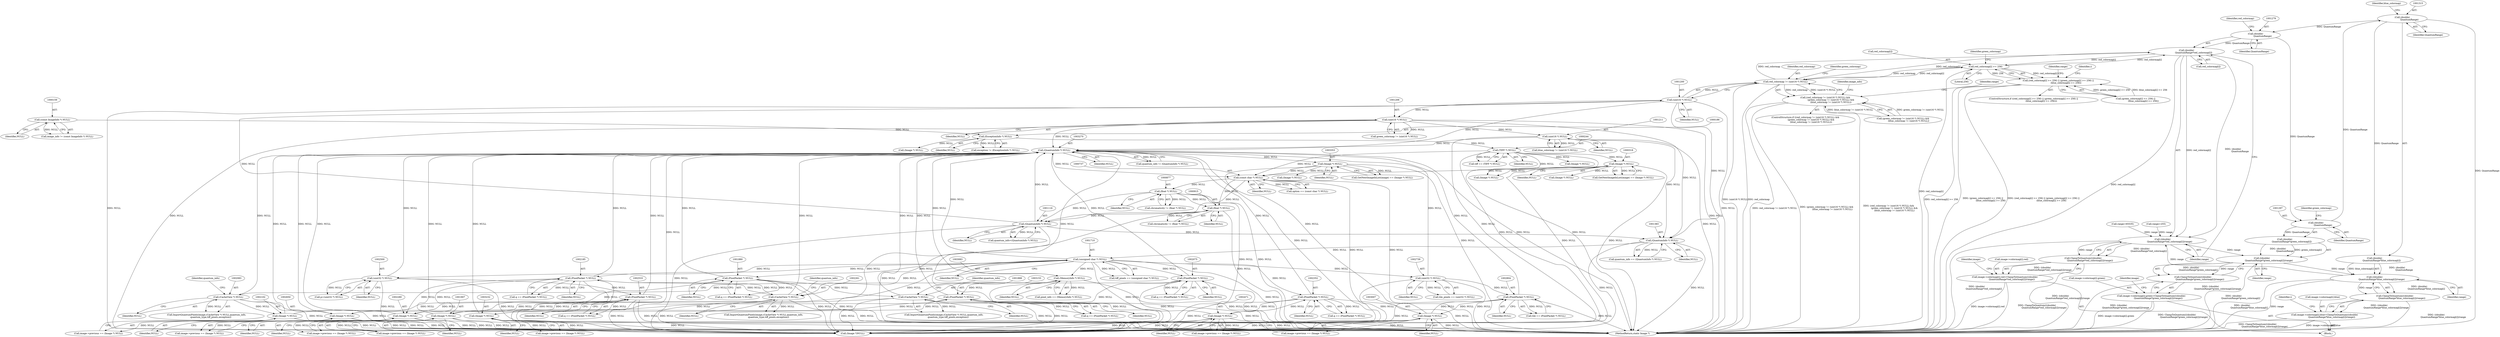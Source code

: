 digraph "0_ImageMagick_c073a7712d82476b5fbee74856c46b88af9c3175@pointer" {
"1001277" [label="(Call,(double)\n                    QuantumRange*red_colormap[i])"];
"1001278" [label="(Call,(double)\n                    QuantumRange)"];
"1001314" [label="(Call,(double)\n                    QuantumRange)"];
"1001296" [label="(Call,(double)\n                    QuantumRange)"];
"1001232" [label="(Call,red_colormap[i] >= 256)"];
"1001277" [label="(Call,(double)\n                    QuantumRange*red_colormap[i])"];
"1001197" [label="(Call,red_colormap != (uint16 *) NULL)"];
"1001199" [label="(Call,(uint16 *) NULL)"];
"1001115" [label="(Call,(QuantumInfo *) NULL)"];
"1000876" [label="(Call,(float *) NULL)"];
"1000736" [label="(Call,(const char *) NULL)"];
"1003269" [label="(Call,(QuantumInfo *) NULL)"];
"1002101" [label="(Call,(Image *) NULL)"];
"1002082" [label="(Call,(CacheView *) NULL)"];
"1002074" [label="(Call,(PixelPacket *) NULL)"];
"1001709" [label="(Call,(unsigned char *) NULL)"];
"1001382" [label="(Call,(QuantumInfo *) NULL)"];
"1001210" [label="(Call,(uint16 *) NULL)"];
"1001205" [label="(Call,(uint16 *) NULL)"];
"1002532" [label="(Call,(PixelPacket *) NULL)"];
"1002649" [label="(Call,(Image *) NULL)"];
"1002499" [label="(Call,(uint32 *) NULL)"];
"1002184" [label="(Call,(PixelPacket *) NULL)"];
"1002279" [label="(Call,(Image *) NULL)"];
"1002260" [label="(Call,(CacheView *) NULL)"];
"1001887" [label="(Call,(CacheView *) NULL)"];
"1001879" [label="(Call,(PixelPacket *) NULL)"];
"1001906" [label="(Call,(Image *) NULL)"];
"1003231" [label="(Call,(Image *) NULL)"];
"1003152" [label="(Call,(PixelPacket *) NULL)"];
"1003082" [label="(Call,(MemoryInfo *) NULL)"];
"1002351" [label="(Call,(PixelPacket *) NULL)"];
"1002470" [label="(Call,(Image *) NULL)"];
"1002738" [label="(Call,(uint32 *) NULL)"];
"1002803" [label="(Call,(PixelPacket *) NULL)"];
"1003006" [label="(Call,(Image *) NULL)"];
"1000317" [label="(Call,(Image *) NULL)"];
"1000243" [label="(Call,(TIFF *) NULL)"];
"1000185" [label="(Call,(ExceptionInfo *) NULL)"];
"1000158" [label="(Call,(const ImageInfo *) NULL)"];
"1003352" [label="(Call,(Image *) NULL)"];
"1000914" [label="(Call,(float *) NULL)"];
"1001196" [label="(Call,(red_colormap != (uint16 *) NULL) &&\n                (green_colormap != (uint16 *) NULL) &&\n                (blue_colormap != (uint16 *) NULL))"];
"1001231" [label="(Call,(red_colormap[i] >= 256) || (green_colormap[i] >= 256) ||\n                      (blue_colormap[i] >= 256))"];
"1001276" [label="(Call,((double)\n                    QuantumRange*red_colormap[i])/range)"];
"1001275" [label="(Call,ClampToQuantum(((double)\n                    QuantumRange*red_colormap[i])/range))"];
"1001267" [label="(Call,image->colormap[i].red=ClampToQuantum(((double)\n                    QuantumRange*red_colormap[i])/range))"];
"1001294" [label="(Call,((double)\n                    QuantumRange*green_colormap[i])/range)"];
"1001293" [label="(Call,ClampToQuantum(((double)\n                    QuantumRange*green_colormap[i])/range))"];
"1001285" [label="(Call,image->colormap[i].green=ClampToQuantum(((double)\n                    QuantumRange*green_colormap[i])/range))"];
"1001312" [label="(Call,((double)\n                    QuantumRange*blue_colormap[i])/range)"];
"1001311" [label="(Call,ClampToQuantum(((double)\n                    QuantumRange*blue_colormap[i])/range))"];
"1001303" [label="(Call,image->colormap[i].blue=ClampToQuantum(((double)\n                    QuantumRange*blue_colormap[i])/range))"];
"1001320" [label="(Identifier,range)"];
"1002097" [label="(Call,image->previous == (Image *) NULL)"];
"1001249" [label="(Call,range=65535)"];
"1001294" [label="(Call,((double)\n                    QuantumRange*green_colormap[i])/range)"];
"1002279" [label="(Call,(Image *) NULL)"];
"1001198" [label="(Identifier,red_colormap)"];
"1002738" [label="(Call,(uint32 *) NULL)"];
"1001382" [label="(Call,(QuantumInfo *) NULL)"];
"1002186" [label="(Identifier,NULL)"];
"1002351" [label="(Call,(PixelPacket *) NULL)"];
"1003152" [label="(Call,(PixelPacket *) NULL)"];
"1001906" [label="(Call,(Image *) NULL)"];
"1001280" [label="(Identifier,QuantumRange)"];
"1001275" [label="(Call,ClampToQuantum(((double)\n                    QuantumRange*red_colormap[i])/range))"];
"1000252" [label="(Call,(Image *) NULL)"];
"1001199" [label="(Call,(uint16 *) NULL)"];
"1001115" [label="(Call,(QuantumInfo *) NULL)"];
"1002184" [label="(Call,(PixelPacket *) NULL)"];
"1003361" [label="(Call,(Image *) NULL)"];
"1001908" [label="(Identifier,NULL)"];
"1002805" [label="(Identifier,NULL)"];
"1003082" [label="(Call,(MemoryInfo *) NULL)"];
"1001277" [label="(Call,(double)\n                    QuantumRange*red_colormap[i])"];
"1000912" [label="(Call,chromaticity != (float *) NULL)"];
"1001885" [label="(Call,ImportQuantumPixels(image,(CacheView *) NULL,quantum_info,\n            quantum_type,tiff_pixels,exception))"];
"1001285" [label="(Call,image->colormap[i].green=ClampToQuantum(((double)\n                    QuantumRange*green_colormap[i])/range))"];
"1001208" [label="(Call,blue_colormap != (uint16 *) NULL)"];
"1002534" [label="(Identifier,NULL)"];
"1000241" [label="(Call,tiff == (TIFF *) NULL)"];
"1000215" [label="(Call,(Image *) NULL)"];
"1001881" [label="(Identifier,NULL)"];
"1002501" [label="(Identifier,NULL)"];
"1001281" [label="(Call,red_colormap[i])"];
"1001380" [label="(Call,quantum_info == (QuantumInfo *) NULL)"];
"1002349" [label="(Call,q == (PixelPacket *) NULL)"];
"1003002" [label="(Call,image->previous == (Image *) NULL)"];
"1001707" [label="(Call,tiff_pixels == (unsigned char *) NULL)"];
"1002182" [label="(Call,q == (PixelPacket *) NULL)"];
"1002082" [label="(Call,(CacheView *) NULL)"];
"1001117" [label="(Identifier,NULL)"];
"1003227" [label="(Call,image->previous == (Image *) NULL)"];
"1003231" [label="(Call,(Image *) NULL)"];
"1002353" [label="(Identifier,NULL)"];
"1001284" [label="(Identifier,range)"];
"1001303" [label="(Call,image->colormap[i].blue=ClampToQuantum(((double)\n                    QuantumRange*blue_colormap[i])/range))"];
"1002101" [label="(Call,(Image *) NULL)"];
"1002263" [label="(Identifier,quantum_info)"];
"1001201" [label="(Identifier,NULL)"];
"1002740" [label="(Identifier,NULL)"];
"1002262" [label="(Identifier,NULL)"];
"1001266" [label="(Block,)"];
"1001232" [label="(Call,red_colormap[i] >= 256)"];
"1001889" [label="(Identifier,NULL)"];
"1001202" [label="(Call,(green_colormap != (uint16 *) NULL) &&\n                (blue_colormap != (uint16 *) NULL))"];
"1001316" [label="(Identifier,QuantumRange)"];
"1001877" [label="(Call,q == (PixelPacket *) NULL)"];
"1000187" [label="(Identifier,NULL)"];
"1001229" [label="(Identifier,i)"];
"1002470" [label="(Call,(Image *) NULL)"];
"1001203" [label="(Call,green_colormap != (uint16 *) NULL)"];
"1001197" [label="(Call,red_colormap != (uint16 *) NULL)"];
"1002803" [label="(Call,(PixelPacket *) NULL)"];
"1001210" [label="(Call,(uint16 *) NULL)"];
"1001709" [label="(Call,(unsigned char *) NULL)"];
"1000876" [label="(Call,(float *) NULL)"];
"1001113" [label="(Call,quantum_info=(QuantumInfo *) NULL)"];
"1000738" [label="(Identifier,NULL)"];
"1003084" [label="(Identifier,NULL)"];
"1002472" [label="(Identifier,NULL)"];
"1000307" [label="(Call,(Image *) NULL)"];
"1003349" [label="(Call,GetNextImageInList(image) == (Image *) NULL)"];
"1001196" [label="(Call,(red_colormap != (uint16 *) NULL) &&\n                (green_colormap != (uint16 *) NULL) &&\n                (blue_colormap != (uint16 *) NULL))"];
"1003271" [label="(Identifier,NULL)"];
"1002801" [label="(Call,tile == (PixelPacket *) NULL)"];
"1001236" [label="(Literal,256)"];
"1002072" [label="(Call,q == (PixelPacket *) NULL)"];
"1001215" [label="(Identifier,range)"];
"1000878" [label="(Identifier,NULL)"];
"1001298" [label="(Identifier,QuantumRange)"];
"1001313" [label="(Call,(double)\n                    QuantumRange*blue_colormap[i])"];
"1000734" [label="(Call,option == (const char *) NULL)"];
"1000160" [label="(Identifier,NULL)"];
"1001311" [label="(Call,ClampToQuantum(((double)\n                    QuantumRange*blue_colormap[i])/range))"];
"1000185" [label="(Call,(ExceptionInfo *) NULL)"];
"1001214" [label="(Call,range=255)"];
"1003352" [label="(Call,(Image *) NULL)"];
"1002076" [label="(Identifier,NULL)"];
"1001887" [label="(Call,(CacheView *) NULL)"];
"1001265" [label="(Identifier,i)"];
"1002074" [label="(Call,(PixelPacket *) NULL)"];
"1003150" [label="(Call,q == (PixelPacket *) NULL)"];
"1002466" [label="(Call,image->previous == (Image *) NULL)"];
"1003233" [label="(Identifier,NULL)"];
"1002651" [label="(Identifier,NULL)"];
"1002080" [label="(Call,ImportQuantumPixels(image,(CacheView *) NULL,quantum_info,\n            quantum_type,tiff_pixels,exception))"];
"1000183" [label="(Call,exception != (ExceptionInfo *) NULL)"];
"1000874" [label="(Call,chromaticity != (float *) NULL)"];
"1001314" [label="(Call,(double)\n                    QuantumRange)"];
"1001282" [label="(Identifier,red_colormap)"];
"1002497" [label="(Call,p=(uint32 *) NULL)"];
"1000319" [label="(Identifier,NULL)"];
"1001304" [label="(Call,image->colormap[i].blue)"];
"1003154" [label="(Identifier,NULL)"];
"1003080" [label="(Call,pixel_info == (MemoryInfo *) NULL)"];
"1003006" [label="(Call,(Image *) NULL)"];
"1000158" [label="(Call,(const ImageInfo *) NULL)"];
"1002260" [label="(Call,(CacheView *) NULL)"];
"1001890" [label="(Identifier,quantum_info)"];
"1000916" [label="(Identifier,NULL)"];
"1002085" [label="(Identifier,quantum_info)"];
"1003267" [label="(Call,quantum_info != (QuantumInfo *) NULL)"];
"1000245" [label="(Identifier,NULL)"];
"1001230" [label="(ControlStructure,if ((red_colormap[i] >= 256) || (green_colormap[i] >= 256) ||\n                      (blue_colormap[i] >= 256)))"];
"1001296" [label="(Call,(double)\n                    QuantumRange)"];
"1002532" [label="(Call,(PixelPacket *) NULL)"];
"1001286" [label="(Call,image->colormap[i].green)"];
"1001278" [label="(Call,(double)\n                    QuantumRange)"];
"1002736" [label="(Call,tile_pixels == (uint32 *) NULL)"];
"1001204" [label="(Identifier,green_colormap)"];
"1003415" [label="(Call,(Image *)NULL)"];
"1002649" [label="(Call,(Image *) NULL)"];
"1000914" [label="(Call,(float *) NULL)"];
"1001267" [label="(Call,image->colormap[i].red=ClampToQuantum(((double)\n                    QuantumRange*red_colormap[i])/range))"];
"1000328" [label="(Call,(Image *) NULL)"];
"1001307" [label="(Identifier,image)"];
"1001207" [label="(Identifier,NULL)"];
"1002281" [label="(Identifier,NULL)"];
"1001384" [label="(Identifier,NULL)"];
"1001289" [label="(Identifier,image)"];
"1001711" [label="(Identifier,NULL)"];
"1002258" [label="(Call,ImportQuantumPixels(image,(CacheView *) NULL,quantum_info,\n              quantum_type,tiff_pixels,exception))"];
"1003269" [label="(Call,(QuantumInfo *) NULL)"];
"1001879" [label="(Call,(PixelPacket *) NULL)"];
"1001293" [label="(Call,ClampToQuantum(((double)\n                    QuantumRange*green_colormap[i])/range))"];
"1001300" [label="(Identifier,green_colormap)"];
"1001205" [label="(Call,(uint16 *) NULL)"];
"1002103" [label="(Identifier,NULL)"];
"1001237" [label="(Call,(green_colormap[i] >= 256) ||\n                      (blue_colormap[i] >= 256))"];
"1001276" [label="(Call,((double)\n                    QuantumRange*red_colormap[i])/range)"];
"1001250" [label="(Identifier,range)"];
"1000317" [label="(Call,(Image *) NULL)"];
"1003008" [label="(Identifier,NULL)"];
"1001295" [label="(Call,(double)\n                    QuantumRange*green_colormap[i])"];
"1002084" [label="(Identifier,NULL)"];
"1000156" [label="(Call,image_info != (const ImageInfo *) NULL)"];
"1001324" [label="(Identifier,image_info)"];
"1001212" [label="(Identifier,NULL)"];
"1003421" [label="(MethodReturn,static Image *)"];
"1001312" [label="(Call,((double)\n                    QuantumRange*blue_colormap[i])/range)"];
"1000736" [label="(Call,(const char *) NULL)"];
"1000243" [label="(Call,(TIFF *) NULL)"];
"1001302" [label="(Identifier,range)"];
"1001233" [label="(Call,red_colormap[i])"];
"1002645" [label="(Call,image->previous == (Image *) NULL)"];
"1001231" [label="(Call,(red_colormap[i] >= 256) || (green_colormap[i] >= 256) ||\n                      (blue_colormap[i] >= 256))"];
"1001902" [label="(Call,image->previous == (Image *) NULL)"];
"1001268" [label="(Call,image->colormap[i].red)"];
"1002275" [label="(Call,image->previous == (Image *) NULL)"];
"1000314" [label="(Call,GetNextImageInList(image) == (Image *) NULL)"];
"1001195" [label="(ControlStructure,if ((red_colormap != (uint16 *) NULL) &&\n                (green_colormap != (uint16 *) NULL) &&\n                (blue_colormap != (uint16 *) NULL)))"];
"1001318" [label="(Identifier,blue_colormap)"];
"1002530" [label="(Call,q == (PixelPacket *) NULL)"];
"1002499" [label="(Call,(uint32 *) NULL)"];
"1003354" [label="(Identifier,NULL)"];
"1001240" [label="(Identifier,green_colormap)"];
"1001277" -> "1001276"  [label="AST: "];
"1001277" -> "1001281"  [label="CFG: "];
"1001278" -> "1001277"  [label="AST: "];
"1001281" -> "1001277"  [label="AST: "];
"1001284" -> "1001277"  [label="CFG: "];
"1001277" -> "1003421"  [label="DDG: red_colormap[i]"];
"1001277" -> "1001197"  [label="DDG: red_colormap[i]"];
"1001277" -> "1001232"  [label="DDG: red_colormap[i]"];
"1001277" -> "1001276"  [label="DDG: (double)\n                    QuantumRange"];
"1001277" -> "1001276"  [label="DDG: red_colormap[i]"];
"1001278" -> "1001277"  [label="DDG: QuantumRange"];
"1001232" -> "1001277"  [label="DDG: red_colormap[i]"];
"1001197" -> "1001277"  [label="DDG: red_colormap"];
"1001278" -> "1001280"  [label="CFG: "];
"1001279" -> "1001278"  [label="AST: "];
"1001280" -> "1001278"  [label="AST: "];
"1001282" -> "1001278"  [label="CFG: "];
"1001314" -> "1001278"  [label="DDG: QuantumRange"];
"1001278" -> "1001296"  [label="DDG: QuantumRange"];
"1001314" -> "1001313"  [label="AST: "];
"1001314" -> "1001316"  [label="CFG: "];
"1001315" -> "1001314"  [label="AST: "];
"1001316" -> "1001314"  [label="AST: "];
"1001318" -> "1001314"  [label="CFG: "];
"1001314" -> "1003421"  [label="DDG: QuantumRange"];
"1001314" -> "1001313"  [label="DDG: QuantumRange"];
"1001296" -> "1001314"  [label="DDG: QuantumRange"];
"1001296" -> "1001295"  [label="AST: "];
"1001296" -> "1001298"  [label="CFG: "];
"1001297" -> "1001296"  [label="AST: "];
"1001298" -> "1001296"  [label="AST: "];
"1001300" -> "1001296"  [label="CFG: "];
"1001296" -> "1001295"  [label="DDG: QuantumRange"];
"1001232" -> "1001231"  [label="AST: "];
"1001232" -> "1001236"  [label="CFG: "];
"1001233" -> "1001232"  [label="AST: "];
"1001236" -> "1001232"  [label="AST: "];
"1001240" -> "1001232"  [label="CFG: "];
"1001231" -> "1001232"  [label="CFG: "];
"1001232" -> "1003421"  [label="DDG: red_colormap[i]"];
"1001232" -> "1001197"  [label="DDG: red_colormap[i]"];
"1001232" -> "1001231"  [label="DDG: red_colormap[i]"];
"1001232" -> "1001231"  [label="DDG: 256"];
"1001197" -> "1001232"  [label="DDG: red_colormap"];
"1001197" -> "1001196"  [label="AST: "];
"1001197" -> "1001199"  [label="CFG: "];
"1001198" -> "1001197"  [label="AST: "];
"1001199" -> "1001197"  [label="AST: "];
"1001204" -> "1001197"  [label="CFG: "];
"1001196" -> "1001197"  [label="CFG: "];
"1001197" -> "1003421"  [label="DDG: (uint16 *) NULL"];
"1001197" -> "1003421"  [label="DDG: red_colormap"];
"1001197" -> "1001196"  [label="DDG: red_colormap"];
"1001197" -> "1001196"  [label="DDG: (uint16 *) NULL"];
"1001199" -> "1001197"  [label="DDG: NULL"];
"1001199" -> "1001201"  [label="CFG: "];
"1001200" -> "1001199"  [label="AST: "];
"1001201" -> "1001199"  [label="AST: "];
"1001199" -> "1003421"  [label="DDG: NULL"];
"1001115" -> "1001199"  [label="DDG: NULL"];
"1001199" -> "1001205"  [label="DDG: NULL"];
"1001199" -> "1001382"  [label="DDG: NULL"];
"1001199" -> "1003269"  [label="DDG: NULL"];
"1001199" -> "1003415"  [label="DDG: NULL"];
"1001115" -> "1001113"  [label="AST: "];
"1001115" -> "1001117"  [label="CFG: "];
"1001116" -> "1001115"  [label="AST: "];
"1001117" -> "1001115"  [label="AST: "];
"1001113" -> "1001115"  [label="CFG: "];
"1001115" -> "1003421"  [label="DDG: NULL"];
"1001115" -> "1001113"  [label="DDG: NULL"];
"1000876" -> "1001115"  [label="DDG: NULL"];
"1000914" -> "1001115"  [label="DDG: NULL"];
"1000736" -> "1001115"  [label="DDG: NULL"];
"1001115" -> "1001382"  [label="DDG: NULL"];
"1001115" -> "1003269"  [label="DDG: NULL"];
"1001115" -> "1003415"  [label="DDG: NULL"];
"1000876" -> "1000874"  [label="AST: "];
"1000876" -> "1000878"  [label="CFG: "];
"1000877" -> "1000876"  [label="AST: "];
"1000878" -> "1000876"  [label="AST: "];
"1000874" -> "1000876"  [label="CFG: "];
"1000876" -> "1003421"  [label="DDG: NULL"];
"1000876" -> "1000874"  [label="DDG: NULL"];
"1000736" -> "1000876"  [label="DDG: NULL"];
"1000876" -> "1000914"  [label="DDG: NULL"];
"1000876" -> "1003415"  [label="DDG: NULL"];
"1000736" -> "1000734"  [label="AST: "];
"1000736" -> "1000738"  [label="CFG: "];
"1000737" -> "1000736"  [label="AST: "];
"1000738" -> "1000736"  [label="AST: "];
"1000734" -> "1000736"  [label="CFG: "];
"1000736" -> "1003421"  [label="DDG: NULL"];
"1000736" -> "1000734"  [label="DDG: NULL"];
"1003269" -> "1000736"  [label="DDG: NULL"];
"1000317" -> "1000736"  [label="DDG: NULL"];
"1003352" -> "1000736"  [label="DDG: NULL"];
"1000243" -> "1000736"  [label="DDG: NULL"];
"1000736" -> "1000914"  [label="DDG: NULL"];
"1000736" -> "1003415"  [label="DDG: NULL"];
"1003269" -> "1003267"  [label="AST: "];
"1003269" -> "1003271"  [label="CFG: "];
"1003270" -> "1003269"  [label="AST: "];
"1003271" -> "1003269"  [label="AST: "];
"1003267" -> "1003269"  [label="CFG: "];
"1003269" -> "1003421"  [label="DDG: NULL"];
"1003269" -> "1003267"  [label="DDG: NULL"];
"1002101" -> "1003269"  [label="DDG: NULL"];
"1002532" -> "1003269"  [label="DDG: NULL"];
"1002184" -> "1003269"  [label="DDG: NULL"];
"1002649" -> "1003269"  [label="DDG: NULL"];
"1001887" -> "1003269"  [label="DDG: NULL"];
"1003231" -> "1003269"  [label="DDG: NULL"];
"1002351" -> "1003269"  [label="DDG: NULL"];
"1001709" -> "1003269"  [label="DDG: NULL"];
"1001879" -> "1003269"  [label="DDG: NULL"];
"1001210" -> "1003269"  [label="DDG: NULL"];
"1001205" -> "1003269"  [label="DDG: NULL"];
"1002260" -> "1003269"  [label="DDG: NULL"];
"1002738" -> "1003269"  [label="DDG: NULL"];
"1002074" -> "1003269"  [label="DDG: NULL"];
"1002082" -> "1003269"  [label="DDG: NULL"];
"1002803" -> "1003269"  [label="DDG: NULL"];
"1002279" -> "1003269"  [label="DDG: NULL"];
"1003152" -> "1003269"  [label="DDG: NULL"];
"1003082" -> "1003269"  [label="DDG: NULL"];
"1003006" -> "1003269"  [label="DDG: NULL"];
"1001906" -> "1003269"  [label="DDG: NULL"];
"1002470" -> "1003269"  [label="DDG: NULL"];
"1002499" -> "1003269"  [label="DDG: NULL"];
"1003269" -> "1003352"  [label="DDG: NULL"];
"1003269" -> "1003415"  [label="DDG: NULL"];
"1002101" -> "1002097"  [label="AST: "];
"1002101" -> "1002103"  [label="CFG: "];
"1002102" -> "1002101"  [label="AST: "];
"1002103" -> "1002101"  [label="AST: "];
"1002097" -> "1002101"  [label="CFG: "];
"1002101" -> "1003421"  [label="DDG: NULL"];
"1002101" -> "1002074"  [label="DDG: NULL"];
"1002101" -> "1002097"  [label="DDG: NULL"];
"1002082" -> "1002101"  [label="DDG: NULL"];
"1002101" -> "1003415"  [label="DDG: NULL"];
"1002082" -> "1002080"  [label="AST: "];
"1002082" -> "1002084"  [label="CFG: "];
"1002083" -> "1002082"  [label="AST: "];
"1002084" -> "1002082"  [label="AST: "];
"1002085" -> "1002082"  [label="CFG: "];
"1002082" -> "1003421"  [label="DDG: NULL"];
"1002082" -> "1002080"  [label="DDG: NULL"];
"1002074" -> "1002082"  [label="DDG: NULL"];
"1002082" -> "1003415"  [label="DDG: NULL"];
"1002074" -> "1002072"  [label="AST: "];
"1002074" -> "1002076"  [label="CFG: "];
"1002075" -> "1002074"  [label="AST: "];
"1002076" -> "1002074"  [label="AST: "];
"1002072" -> "1002074"  [label="CFG: "];
"1002074" -> "1003421"  [label="DDG: NULL"];
"1002074" -> "1002072"  [label="DDG: NULL"];
"1001709" -> "1002074"  [label="DDG: NULL"];
"1002074" -> "1003415"  [label="DDG: NULL"];
"1001709" -> "1001707"  [label="AST: "];
"1001709" -> "1001711"  [label="CFG: "];
"1001710" -> "1001709"  [label="AST: "];
"1001711" -> "1001709"  [label="AST: "];
"1001707" -> "1001709"  [label="CFG: "];
"1001709" -> "1003421"  [label="DDG: NULL"];
"1001709" -> "1001707"  [label="DDG: NULL"];
"1001382" -> "1001709"  [label="DDG: NULL"];
"1001709" -> "1001879"  [label="DDG: NULL"];
"1001709" -> "1002184"  [label="DDG: NULL"];
"1001709" -> "1002260"  [label="DDG: NULL"];
"1001709" -> "1002279"  [label="DDG: NULL"];
"1001709" -> "1002351"  [label="DDG: NULL"];
"1001709" -> "1002499"  [label="DDG: NULL"];
"1001709" -> "1002738"  [label="DDG: NULL"];
"1001709" -> "1003082"  [label="DDG: NULL"];
"1001709" -> "1003415"  [label="DDG: NULL"];
"1001382" -> "1001380"  [label="AST: "];
"1001382" -> "1001384"  [label="CFG: "];
"1001383" -> "1001382"  [label="AST: "];
"1001384" -> "1001382"  [label="AST: "];
"1001380" -> "1001382"  [label="CFG: "];
"1001382" -> "1003421"  [label="DDG: NULL"];
"1001382" -> "1001380"  [label="DDG: NULL"];
"1001210" -> "1001382"  [label="DDG: NULL"];
"1001205" -> "1001382"  [label="DDG: NULL"];
"1001382" -> "1003415"  [label="DDG: NULL"];
"1001210" -> "1001208"  [label="AST: "];
"1001210" -> "1001212"  [label="CFG: "];
"1001211" -> "1001210"  [label="AST: "];
"1001212" -> "1001210"  [label="AST: "];
"1001208" -> "1001210"  [label="CFG: "];
"1001210" -> "1003421"  [label="DDG: NULL"];
"1001210" -> "1001208"  [label="DDG: NULL"];
"1001205" -> "1001210"  [label="DDG: NULL"];
"1001210" -> "1003415"  [label="DDG: NULL"];
"1001205" -> "1001203"  [label="AST: "];
"1001205" -> "1001207"  [label="CFG: "];
"1001206" -> "1001205"  [label="AST: "];
"1001207" -> "1001205"  [label="AST: "];
"1001203" -> "1001205"  [label="CFG: "];
"1001205" -> "1003421"  [label="DDG: NULL"];
"1001205" -> "1001203"  [label="DDG: NULL"];
"1001205" -> "1003415"  [label="DDG: NULL"];
"1002532" -> "1002530"  [label="AST: "];
"1002532" -> "1002534"  [label="CFG: "];
"1002533" -> "1002532"  [label="AST: "];
"1002534" -> "1002532"  [label="AST: "];
"1002530" -> "1002532"  [label="CFG: "];
"1002532" -> "1003421"  [label="DDG: NULL"];
"1002532" -> "1002530"  [label="DDG: NULL"];
"1002649" -> "1002532"  [label="DDG: NULL"];
"1002499" -> "1002532"  [label="DDG: NULL"];
"1002532" -> "1002649"  [label="DDG: NULL"];
"1002532" -> "1003415"  [label="DDG: NULL"];
"1002649" -> "1002645"  [label="AST: "];
"1002649" -> "1002651"  [label="CFG: "];
"1002650" -> "1002649"  [label="AST: "];
"1002651" -> "1002649"  [label="AST: "];
"1002645" -> "1002649"  [label="CFG: "];
"1002649" -> "1003421"  [label="DDG: NULL"];
"1002649" -> "1002645"  [label="DDG: NULL"];
"1002649" -> "1003415"  [label="DDG: NULL"];
"1002499" -> "1002497"  [label="AST: "];
"1002499" -> "1002501"  [label="CFG: "];
"1002500" -> "1002499"  [label="AST: "];
"1002501" -> "1002499"  [label="AST: "];
"1002497" -> "1002499"  [label="CFG: "];
"1002499" -> "1003421"  [label="DDG: NULL"];
"1002499" -> "1002497"  [label="DDG: NULL"];
"1002499" -> "1003415"  [label="DDG: NULL"];
"1002184" -> "1002182"  [label="AST: "];
"1002184" -> "1002186"  [label="CFG: "];
"1002185" -> "1002184"  [label="AST: "];
"1002186" -> "1002184"  [label="AST: "];
"1002182" -> "1002184"  [label="CFG: "];
"1002184" -> "1003421"  [label="DDG: NULL"];
"1002184" -> "1002182"  [label="DDG: NULL"];
"1002279" -> "1002184"  [label="DDG: NULL"];
"1002260" -> "1002184"  [label="DDG: NULL"];
"1002184" -> "1002260"  [label="DDG: NULL"];
"1002184" -> "1002279"  [label="DDG: NULL"];
"1002184" -> "1003415"  [label="DDG: NULL"];
"1002279" -> "1002275"  [label="AST: "];
"1002279" -> "1002281"  [label="CFG: "];
"1002280" -> "1002279"  [label="AST: "];
"1002281" -> "1002279"  [label="AST: "];
"1002275" -> "1002279"  [label="CFG: "];
"1002279" -> "1003421"  [label="DDG: NULL"];
"1002279" -> "1002275"  [label="DDG: NULL"];
"1002260" -> "1002279"  [label="DDG: NULL"];
"1002279" -> "1003415"  [label="DDG: NULL"];
"1002260" -> "1002258"  [label="AST: "];
"1002260" -> "1002262"  [label="CFG: "];
"1002261" -> "1002260"  [label="AST: "];
"1002262" -> "1002260"  [label="AST: "];
"1002263" -> "1002260"  [label="CFG: "];
"1002260" -> "1003421"  [label="DDG: NULL"];
"1002260" -> "1002258"  [label="DDG: NULL"];
"1002260" -> "1003415"  [label="DDG: NULL"];
"1001887" -> "1001885"  [label="AST: "];
"1001887" -> "1001889"  [label="CFG: "];
"1001888" -> "1001887"  [label="AST: "];
"1001889" -> "1001887"  [label="AST: "];
"1001890" -> "1001887"  [label="CFG: "];
"1001887" -> "1003421"  [label="DDG: NULL"];
"1001887" -> "1001885"  [label="DDG: NULL"];
"1001879" -> "1001887"  [label="DDG: NULL"];
"1001887" -> "1001906"  [label="DDG: NULL"];
"1001887" -> "1003415"  [label="DDG: NULL"];
"1001879" -> "1001877"  [label="AST: "];
"1001879" -> "1001881"  [label="CFG: "];
"1001880" -> "1001879"  [label="AST: "];
"1001881" -> "1001879"  [label="AST: "];
"1001877" -> "1001879"  [label="CFG: "];
"1001879" -> "1003421"  [label="DDG: NULL"];
"1001879" -> "1001877"  [label="DDG: NULL"];
"1001906" -> "1001879"  [label="DDG: NULL"];
"1001879" -> "1003415"  [label="DDG: NULL"];
"1001906" -> "1001902"  [label="AST: "];
"1001906" -> "1001908"  [label="CFG: "];
"1001907" -> "1001906"  [label="AST: "];
"1001908" -> "1001906"  [label="AST: "];
"1001902" -> "1001906"  [label="CFG: "];
"1001906" -> "1003421"  [label="DDG: NULL"];
"1001906" -> "1001902"  [label="DDG: NULL"];
"1001906" -> "1003415"  [label="DDG: NULL"];
"1003231" -> "1003227"  [label="AST: "];
"1003231" -> "1003233"  [label="CFG: "];
"1003232" -> "1003231"  [label="AST: "];
"1003233" -> "1003231"  [label="AST: "];
"1003227" -> "1003231"  [label="CFG: "];
"1003231" -> "1003421"  [label="DDG: NULL"];
"1003231" -> "1003152"  [label="DDG: NULL"];
"1003231" -> "1003227"  [label="DDG: NULL"];
"1003152" -> "1003231"  [label="DDG: NULL"];
"1003231" -> "1003415"  [label="DDG: NULL"];
"1003152" -> "1003150"  [label="AST: "];
"1003152" -> "1003154"  [label="CFG: "];
"1003153" -> "1003152"  [label="AST: "];
"1003154" -> "1003152"  [label="AST: "];
"1003150" -> "1003152"  [label="CFG: "];
"1003152" -> "1003421"  [label="DDG: NULL"];
"1003152" -> "1003150"  [label="DDG: NULL"];
"1003082" -> "1003152"  [label="DDG: NULL"];
"1003152" -> "1003415"  [label="DDG: NULL"];
"1003082" -> "1003080"  [label="AST: "];
"1003082" -> "1003084"  [label="CFG: "];
"1003083" -> "1003082"  [label="AST: "];
"1003084" -> "1003082"  [label="AST: "];
"1003080" -> "1003082"  [label="CFG: "];
"1003082" -> "1003421"  [label="DDG: NULL"];
"1003082" -> "1003080"  [label="DDG: NULL"];
"1003082" -> "1003415"  [label="DDG: NULL"];
"1002351" -> "1002349"  [label="AST: "];
"1002351" -> "1002353"  [label="CFG: "];
"1002352" -> "1002351"  [label="AST: "];
"1002353" -> "1002351"  [label="AST: "];
"1002349" -> "1002351"  [label="CFG: "];
"1002351" -> "1003421"  [label="DDG: NULL"];
"1002351" -> "1002349"  [label="DDG: NULL"];
"1002470" -> "1002351"  [label="DDG: NULL"];
"1002351" -> "1002470"  [label="DDG: NULL"];
"1002351" -> "1003415"  [label="DDG: NULL"];
"1002470" -> "1002466"  [label="AST: "];
"1002470" -> "1002472"  [label="CFG: "];
"1002471" -> "1002470"  [label="AST: "];
"1002472" -> "1002470"  [label="AST: "];
"1002466" -> "1002470"  [label="CFG: "];
"1002470" -> "1003421"  [label="DDG: NULL"];
"1002470" -> "1002466"  [label="DDG: NULL"];
"1002470" -> "1003415"  [label="DDG: NULL"];
"1002738" -> "1002736"  [label="AST: "];
"1002738" -> "1002740"  [label="CFG: "];
"1002739" -> "1002738"  [label="AST: "];
"1002740" -> "1002738"  [label="AST: "];
"1002736" -> "1002738"  [label="CFG: "];
"1002738" -> "1003421"  [label="DDG: NULL"];
"1002738" -> "1002736"  [label="DDG: NULL"];
"1002738" -> "1002803"  [label="DDG: NULL"];
"1002738" -> "1003415"  [label="DDG: NULL"];
"1002803" -> "1002801"  [label="AST: "];
"1002803" -> "1002805"  [label="CFG: "];
"1002804" -> "1002803"  [label="AST: "];
"1002805" -> "1002803"  [label="AST: "];
"1002801" -> "1002803"  [label="CFG: "];
"1002803" -> "1003421"  [label="DDG: NULL"];
"1002803" -> "1002801"  [label="DDG: NULL"];
"1003006" -> "1002803"  [label="DDG: NULL"];
"1002803" -> "1003006"  [label="DDG: NULL"];
"1002803" -> "1003415"  [label="DDG: NULL"];
"1003006" -> "1003002"  [label="AST: "];
"1003006" -> "1003008"  [label="CFG: "];
"1003007" -> "1003006"  [label="AST: "];
"1003008" -> "1003006"  [label="AST: "];
"1003002" -> "1003006"  [label="CFG: "];
"1003006" -> "1003421"  [label="DDG: NULL"];
"1003006" -> "1003002"  [label="DDG: NULL"];
"1003006" -> "1003415"  [label="DDG: NULL"];
"1000317" -> "1000314"  [label="AST: "];
"1000317" -> "1000319"  [label="CFG: "];
"1000318" -> "1000317"  [label="AST: "];
"1000319" -> "1000317"  [label="AST: "];
"1000314" -> "1000317"  [label="CFG: "];
"1000317" -> "1003421"  [label="DDG: NULL"];
"1000317" -> "1000307"  [label="DDG: NULL"];
"1000317" -> "1000314"  [label="DDG: NULL"];
"1000243" -> "1000317"  [label="DDG: NULL"];
"1000317" -> "1000328"  [label="DDG: NULL"];
"1000317" -> "1003415"  [label="DDG: NULL"];
"1000243" -> "1000241"  [label="AST: "];
"1000243" -> "1000245"  [label="CFG: "];
"1000244" -> "1000243"  [label="AST: "];
"1000245" -> "1000243"  [label="AST: "];
"1000241" -> "1000243"  [label="CFG: "];
"1000243" -> "1003421"  [label="DDG: NULL"];
"1000243" -> "1000241"  [label="DDG: NULL"];
"1000185" -> "1000243"  [label="DDG: NULL"];
"1000243" -> "1000252"  [label="DDG: NULL"];
"1000243" -> "1000307"  [label="DDG: NULL"];
"1000243" -> "1003415"  [label="DDG: NULL"];
"1000185" -> "1000183"  [label="AST: "];
"1000185" -> "1000187"  [label="CFG: "];
"1000186" -> "1000185"  [label="AST: "];
"1000187" -> "1000185"  [label="AST: "];
"1000183" -> "1000185"  [label="CFG: "];
"1000185" -> "1000183"  [label="DDG: NULL"];
"1000158" -> "1000185"  [label="DDG: NULL"];
"1000185" -> "1000215"  [label="DDG: NULL"];
"1000158" -> "1000156"  [label="AST: "];
"1000158" -> "1000160"  [label="CFG: "];
"1000159" -> "1000158"  [label="AST: "];
"1000160" -> "1000158"  [label="AST: "];
"1000156" -> "1000158"  [label="CFG: "];
"1000158" -> "1000156"  [label="DDG: NULL"];
"1003352" -> "1003349"  [label="AST: "];
"1003352" -> "1003354"  [label="CFG: "];
"1003353" -> "1003352"  [label="AST: "];
"1003354" -> "1003352"  [label="AST: "];
"1003349" -> "1003352"  [label="CFG: "];
"1003352" -> "1003421"  [label="DDG: NULL"];
"1003352" -> "1003349"  [label="DDG: NULL"];
"1003352" -> "1003361"  [label="DDG: NULL"];
"1003352" -> "1003415"  [label="DDG: NULL"];
"1000914" -> "1000912"  [label="AST: "];
"1000914" -> "1000916"  [label="CFG: "];
"1000915" -> "1000914"  [label="AST: "];
"1000916" -> "1000914"  [label="AST: "];
"1000912" -> "1000914"  [label="CFG: "];
"1000914" -> "1003421"  [label="DDG: NULL"];
"1000914" -> "1000912"  [label="DDG: NULL"];
"1000914" -> "1003415"  [label="DDG: NULL"];
"1001196" -> "1001195"  [label="AST: "];
"1001196" -> "1001202"  [label="CFG: "];
"1001202" -> "1001196"  [label="AST: "];
"1001215" -> "1001196"  [label="CFG: "];
"1001324" -> "1001196"  [label="CFG: "];
"1001196" -> "1003421"  [label="DDG: red_colormap != (uint16 *) NULL"];
"1001196" -> "1003421"  [label="DDG: (green_colormap != (uint16 *) NULL) &&\n                (blue_colormap != (uint16 *) NULL)"];
"1001196" -> "1003421"  [label="DDG: (red_colormap != (uint16 *) NULL) &&\n                (green_colormap != (uint16 *) NULL) &&\n                (blue_colormap != (uint16 *) NULL)"];
"1001202" -> "1001196"  [label="DDG: green_colormap != (uint16 *) NULL"];
"1001202" -> "1001196"  [label="DDG: blue_colormap != (uint16 *) NULL"];
"1001231" -> "1001230"  [label="AST: "];
"1001231" -> "1001237"  [label="CFG: "];
"1001237" -> "1001231"  [label="AST: "];
"1001250" -> "1001231"  [label="CFG: "];
"1001229" -> "1001231"  [label="CFG: "];
"1001231" -> "1003421"  [label="DDG: red_colormap[i] >= 256"];
"1001231" -> "1003421"  [label="DDG: (green_colormap[i] >= 256) ||\n                      (blue_colormap[i] >= 256)"];
"1001231" -> "1003421"  [label="DDG: (red_colormap[i] >= 256) || (green_colormap[i] >= 256) ||\n                      (blue_colormap[i] >= 256)"];
"1001237" -> "1001231"  [label="DDG: green_colormap[i] >= 256"];
"1001237" -> "1001231"  [label="DDG: blue_colormap[i] >= 256"];
"1001276" -> "1001275"  [label="AST: "];
"1001276" -> "1001284"  [label="CFG: "];
"1001284" -> "1001276"  [label="AST: "];
"1001275" -> "1001276"  [label="CFG: "];
"1001276" -> "1003421"  [label="DDG: (double)\n                    QuantumRange*red_colormap[i]"];
"1001276" -> "1001275"  [label="DDG: (double)\n                    QuantumRange*red_colormap[i]"];
"1001276" -> "1001275"  [label="DDG: range"];
"1001214" -> "1001276"  [label="DDG: range"];
"1001312" -> "1001276"  [label="DDG: range"];
"1001249" -> "1001276"  [label="DDG: range"];
"1001276" -> "1001294"  [label="DDG: range"];
"1001275" -> "1001267"  [label="AST: "];
"1001267" -> "1001275"  [label="CFG: "];
"1001275" -> "1003421"  [label="DDG: ((double)\n                    QuantumRange*red_colormap[i])/range"];
"1001275" -> "1001267"  [label="DDG: ((double)\n                    QuantumRange*red_colormap[i])/range"];
"1001267" -> "1001266"  [label="AST: "];
"1001268" -> "1001267"  [label="AST: "];
"1001289" -> "1001267"  [label="CFG: "];
"1001267" -> "1003421"  [label="DDG: ClampToQuantum(((double)\n                    QuantumRange*red_colormap[i])/range)"];
"1001267" -> "1003421"  [label="DDG: image->colormap[i].red"];
"1001294" -> "1001293"  [label="AST: "];
"1001294" -> "1001302"  [label="CFG: "];
"1001295" -> "1001294"  [label="AST: "];
"1001302" -> "1001294"  [label="AST: "];
"1001293" -> "1001294"  [label="CFG: "];
"1001294" -> "1003421"  [label="DDG: (double)\n                    QuantumRange*green_colormap[i]"];
"1001294" -> "1001293"  [label="DDG: (double)\n                    QuantumRange*green_colormap[i]"];
"1001294" -> "1001293"  [label="DDG: range"];
"1001295" -> "1001294"  [label="DDG: (double)\n                    QuantumRange"];
"1001295" -> "1001294"  [label="DDG: green_colormap[i]"];
"1001294" -> "1001312"  [label="DDG: range"];
"1001293" -> "1001285"  [label="AST: "];
"1001285" -> "1001293"  [label="CFG: "];
"1001293" -> "1003421"  [label="DDG: ((double)\n                    QuantumRange*green_colormap[i])/range"];
"1001293" -> "1001285"  [label="DDG: ((double)\n                    QuantumRange*green_colormap[i])/range"];
"1001285" -> "1001266"  [label="AST: "];
"1001286" -> "1001285"  [label="AST: "];
"1001307" -> "1001285"  [label="CFG: "];
"1001285" -> "1003421"  [label="DDG: image->colormap[i].green"];
"1001285" -> "1003421"  [label="DDG: ClampToQuantum(((double)\n                    QuantumRange*green_colormap[i])/range)"];
"1001312" -> "1001311"  [label="AST: "];
"1001312" -> "1001320"  [label="CFG: "];
"1001313" -> "1001312"  [label="AST: "];
"1001320" -> "1001312"  [label="AST: "];
"1001311" -> "1001312"  [label="CFG: "];
"1001312" -> "1003421"  [label="DDG: (double)\n                    QuantumRange*blue_colormap[i]"];
"1001312" -> "1003421"  [label="DDG: range"];
"1001312" -> "1001311"  [label="DDG: (double)\n                    QuantumRange*blue_colormap[i]"];
"1001312" -> "1001311"  [label="DDG: range"];
"1001313" -> "1001312"  [label="DDG: (double)\n                    QuantumRange"];
"1001313" -> "1001312"  [label="DDG: blue_colormap[i]"];
"1001311" -> "1001303"  [label="AST: "];
"1001303" -> "1001311"  [label="CFG: "];
"1001311" -> "1003421"  [label="DDG: ((double)\n                    QuantumRange*blue_colormap[i])/range"];
"1001311" -> "1001303"  [label="DDG: ((double)\n                    QuantumRange*blue_colormap[i])/range"];
"1001303" -> "1001266"  [label="AST: "];
"1001304" -> "1001303"  [label="AST: "];
"1001265" -> "1001303"  [label="CFG: "];
"1001303" -> "1003421"  [label="DDG: ClampToQuantum(((double)\n                    QuantumRange*blue_colormap[i])/range)"];
"1001303" -> "1003421"  [label="DDG: image->colormap[i].blue"];
}
